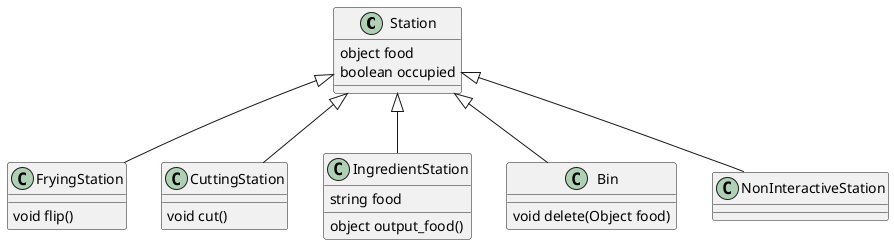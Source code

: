 @startuml
class Station{
    object food
    boolean occupied
}
class FryingStation{
    void flip()
}
class CuttingStation{
    void cut()
}
class IngredientStation{
    string food
    object output_food()
}
Class Bin{
    void delete(Object food)
}
class NonInteractiveStation{}
Station <|-- FryingStation
Station <|-- CuttingStation
Station <|-- IngredientStation
Station <|-- Bin
Station <|-- NonInteractiveStation
@enduml